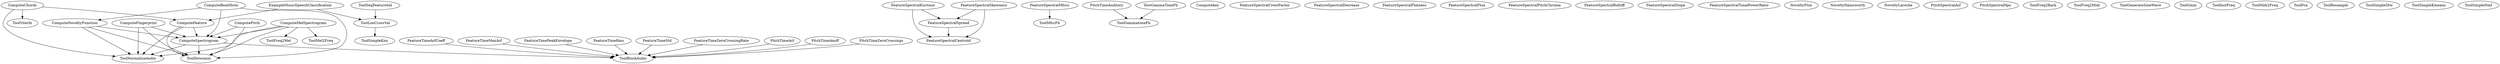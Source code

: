 /* Created by mdot for Matlab */
digraph m2html {
  ComputeBeatHisto -> ComputeNoveltyFunction;
  ComputeBeatHisto -> ComputeSpectrogram;
  ComputeBeatHisto -> ToolDownmix;
  ComputeChords -> ComputeFeature;
  ComputeChords -> ToolNormalizeAudio;
  ComputeChords -> ToolViterbi;
  ComputeFeature -> ComputeSpectrogram;
  ComputeFeature -> ToolDownmix;
  ComputeFeature -> ToolNormalizeAudio;
  ComputeFingerprint -> ComputeSpectrogram;
  ComputeFingerprint -> ToolDownmix;
  ComputeFingerprint -> ToolNormalizeAudio;
  ComputeMelSpectrogram -> ComputeSpectrogram;
  ComputeMelSpectrogram -> ToolDownmix;
  ComputeMelSpectrogram -> ToolFreq2Mel;
  ComputeMelSpectrogram -> ToolMel2Freq;
  ComputeMelSpectrogram -> ToolNormalizeAudio;
  ComputeNoveltyFunction -> ComputeSpectrogram;
  ComputeNoveltyFunction -> ToolDownmix;
  ComputeNoveltyFunction -> ToolNormalizeAudio;
  ComputePitch -> ComputeSpectrogram;
  ComputePitch -> ToolDownmix;
  ComputeSpectrogram -> ToolBlockAudio;
  ComputeSpectrogram -> ToolDownmix;
  ComputeSpectrogram -> ToolNormalizeAudio;
  ExampleMusicSpeechClassification -> ComputeFeature;
  ExampleMusicSpeechClassification -> ToolLooCrossVal;
  FeatureSpectralKurtosis -> FeatureSpectralCentroid;
  FeatureSpectralKurtosis -> FeatureSpectralSpread;
  FeatureSpectralMfccs -> ToolMfccFb;
  FeatureSpectralSkewness -> FeatureSpectralCentroid;
  FeatureSpectralSkewness -> FeatureSpectralSpread;
  FeatureSpectralSpread -> FeatureSpectralCentroid;
  FeatureTimeAcfCoeff -> ToolBlockAudio;
  FeatureTimeMaxAcf -> ToolBlockAudio;
  FeatureTimePeakEnvelope -> ToolBlockAudio;
  FeatureTimeRms -> ToolBlockAudio;
  FeatureTimeStd -> ToolBlockAudio;
  FeatureTimeZeroCrossingRate -> ToolBlockAudio;
  PitchTimeAcf -> ToolBlockAudio;
  PitchTimeAmdf -> ToolBlockAudio;
  PitchTimeAuditory -> ToolGammatoneFb;
  PitchTimeZeroCrossings -> ToolBlockAudio;
  TestGammaToneFb -> ToolGammatoneFb;
  ToolLooCrossVal -> ToolSimpleKnn;
  ToolSeqFeatureSel -> ToolLooCrossVal;

  ComputeBeatHisto [URL="ComputeBeatHisto.html"];
  ComputeChords [URL="ComputeChords.html"];
  ComputeFeature [URL="ComputeFeature.html"];
  ComputeFingerprint [URL="ComputeFingerprint.html"];
  ComputeKey [URL="ComputeKey.html"];
  ComputeMelSpectrogram [URL="ComputeMelSpectrogram.html"];
  ComputeNoveltyFunction [URL="ComputeNoveltyFunction.html"];
  ComputePitch [URL="ComputePitch.html"];
  ComputeSpectrogram [URL="ComputeSpectrogram.html"];
  ExampleMusicSpeechClassification [URL="ExampleMusicSpeechClassification.html"];
  FeatureSpectralCentroid [URL="FeatureSpectralCentroid.html"];
  FeatureSpectralCrestFactor [URL="FeatureSpectralCrestFactor.html"];
  FeatureSpectralDecrease [URL="FeatureSpectralDecrease.html"];
  FeatureSpectralFlatness [URL="FeatureSpectralFlatness.html"];
  FeatureSpectralFlux [URL="FeatureSpectralFlux.html"];
  FeatureSpectralKurtosis [URL="FeatureSpectralKurtosis.html"];
  FeatureSpectralMfccs [URL="FeatureSpectralMfccs.html"];
  FeatureSpectralPitchChroma [URL="FeatureSpectralPitchChroma.html"];
  FeatureSpectralRolloff [URL="FeatureSpectralRolloff.html"];
  FeatureSpectralSkewness [URL="FeatureSpectralSkewness.html"];
  FeatureSpectralSlope [URL="FeatureSpectralSlope.html"];
  FeatureSpectralSpread [URL="FeatureSpectralSpread.html"];
  FeatureSpectralTonalPowerRatio [URL="FeatureSpectralTonalPowerRatio.html"];
  FeatureTimeAcfCoeff [URL="FeatureTimeAcfCoeff.html"];
  FeatureTimeMaxAcf [URL="FeatureTimeMaxAcf.html"];
  FeatureTimePeakEnvelope [URL="FeatureTimePeakEnvelope.html"];
  FeatureTimeRms [URL="FeatureTimeRms.html"];
  FeatureTimeStd [URL="FeatureTimeStd.html"];
  FeatureTimeZeroCrossingRate [URL="FeatureTimeZeroCrossingRate.html"];
  NoveltyFlux [URL="NoveltyFlux.html"];
  NoveltyHainsworth [URL="NoveltyHainsworth.html"];
  NoveltyLaroche [URL="NoveltyLaroche.html"];
  PitchSpectralAcf [URL="PitchSpectralAcf.html"];
  PitchSpectralHps [URL="PitchSpectralHps.html"];
  PitchTimeAcf [URL="PitchTimeAcf.html"];
  PitchTimeAmdf [URL="PitchTimeAmdf.html"];
  PitchTimeAuditory [URL="PitchTimeAuditory.html"];
  PitchTimeZeroCrossings [URL="PitchTimeZeroCrossings.html"];
  TestGammaToneFb [URL="TestGammaToneFb.html"];
  ToolBlockAudio [URL="ToolBlockAudio.html"];
  ToolDownmix [URL="ToolDownmix.html"];
  ToolFreq2Bark [URL="ToolFreq2Bark.html"];
  ToolFreq2Mel [URL="ToolFreq2Mel.html"];
  ToolFreq2Midi [URL="ToolFreq2Midi.html"];
  ToolGammatoneFb [URL="ToolGammatoneFb.html"];
  ToolGenerateSineWave [URL="ToolGenerateSineWave.html"];
  ToolGmm [URL="ToolGmm.html"];
  ToolInstFreq [URL="ToolInstFreq.html"];
  ToolLooCrossVal [URL="ToolLooCrossVal.html"];
  ToolMel2Freq [URL="ToolMel2Freq.html"];
  ToolMfccFb [URL="ToolMfccFb.html"];
  ToolMidi2Freq [URL="ToolMidi2Freq.html"];
  ToolNormalizeAudio [URL="ToolNormalizeAudio.html"];
  ToolPca [URL="ToolPca.html"];
  ToolResample [URL="ToolResample.html"];
  ToolSeqFeatureSel [URL="ToolSeqFeatureSel.html"];
  ToolSimpleDtw [URL="ToolSimpleDtw.html"];
  ToolSimpleKmeans [URL="ToolSimpleKmeans.html"];
  ToolSimpleKnn [URL="ToolSimpleKnn.html"];
  ToolSimpleNmf [URL="ToolSimpleNmf.html"];
  ToolViterbi [URL="ToolViterbi.html"];
}